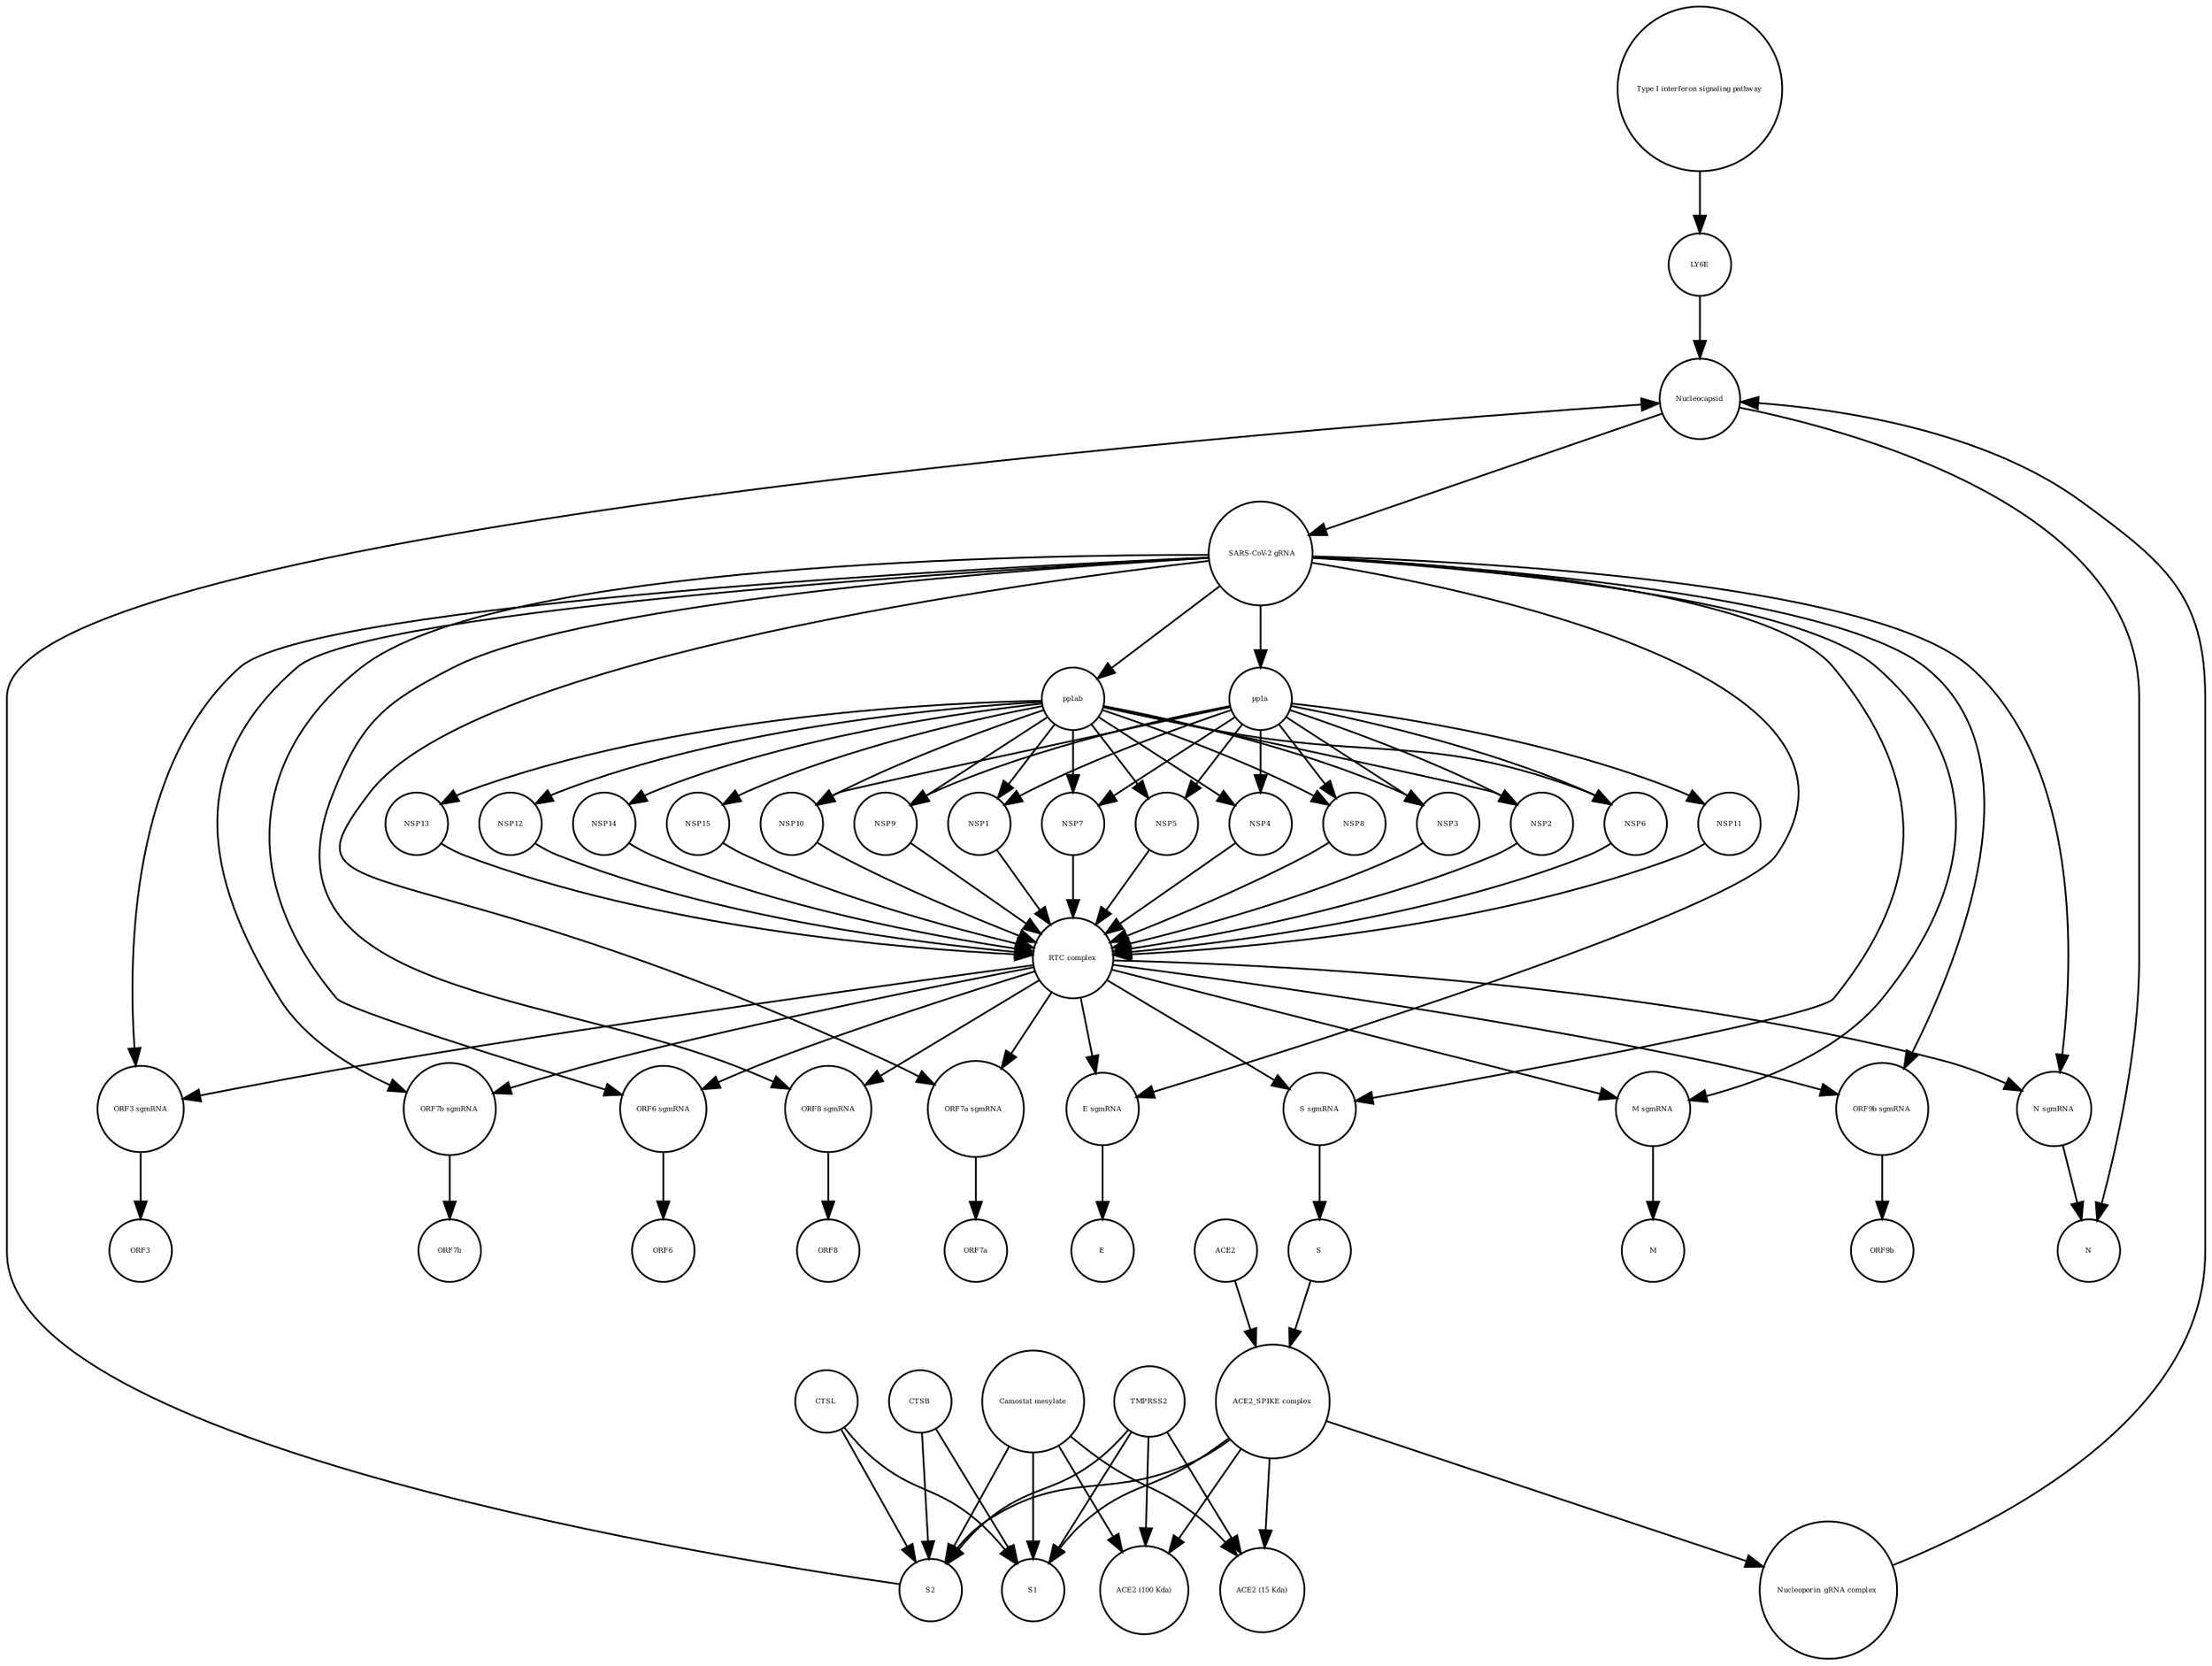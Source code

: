 strict digraph  {
"Type I interferon signaling pathway" [annotation="", bipartite=0, cls=phenotype, fontsize=4, label="Type I interferon signaling pathway", shape=circle];
LY6E [annotation="", bipartite=0, cls=macromolecule, fontsize=4, label=LY6E, shape=circle];
pp1ab [annotation="", bipartite=0, cls=macromolecule, fontsize=4, label=pp1ab, shape=circle];
NSP13 [annotation="", bipartite=0, cls=macromolecule, fontsize=4, label=NSP13, shape=circle];
CTSB [annotation="", bipartite=0, cls=macromolecule, fontsize=4, label=CTSB, shape=circle];
TMPRSS2 [annotation="", bipartite=0, cls=macromolecule, fontsize=4, label=TMPRSS2, shape=circle];
NSP8 [annotation="", bipartite=0, cls=macromolecule, fontsize=4, label=NSP8, shape=circle];
M [annotation="", bipartite=0, cls=macromolecule, fontsize=4, label=M, shape=circle];
NSP3 [annotation="", bipartite=0, cls=macromolecule, fontsize=4, label=NSP3, shape=circle];
NSP2 [annotation="", bipartite=0, cls=macromolecule, fontsize=4, label=NSP2, shape=circle];
NSP12 [annotation="", bipartite=0, cls=macromolecule, fontsize=4, label=NSP12, shape=circle];
ORF9b [annotation="", bipartite=0, cls=macromolecule, fontsize=4, label=ORF9b, shape=circle];
ORF8 [annotation="", bipartite=0, cls=macromolecule, fontsize=4, label=ORF8, shape=circle];
CTSL [annotation="", bipartite=0, cls=macromolecule, fontsize=4, label=CTSL, shape=circle];
N [annotation="", bipartite=0, cls=macromolecule, fontsize=4, label=N, shape=circle];
"Camostat mesylate" [annotation="urn_miriam_pubchem.compound_2536", bipartite=0, cls="simple chemical", fontsize=4, label="Camostat mesylate", shape=circle];
E [annotation="", bipartite=0, cls=macromolecule, fontsize=4, label=E, shape=circle];
"ORF6 sgmRNA" [annotation="", bipartite=0, cls="nucleic acid feature", fontsize=4, label="ORF6 sgmRNA", shape=circle];
"ORF8 sgmRNA" [annotation="", bipartite=0, cls="nucleic acid feature", fontsize=4, label="ORF8 sgmRNA", shape=circle];
" SARS-CoV-2 gRNA" [annotation="", bipartite=0, cls="nucleic acid feature", fontsize=4, label=" SARS-CoV-2 gRNA", shape=circle];
"ORF7a sgmRNA_" [annotation="", bipartite=0, cls="nucleic acid feature", fontsize=4, label="ORF7a sgmRNA_", shape=circle];
"N sgmRNA" [annotation="", bipartite=0, cls="nucleic acid feature", fontsize=4, label="N sgmRNA", shape=circle];
ORF3 [annotation="", bipartite=0, cls=macromolecule, fontsize=4, label=ORF3, shape=circle];
S [annotation="", bipartite=0, cls=macromolecule, fontsize=4, label=S, shape=circle];
"RTC complex" [annotation="", bipartite=0, cls=complex, fontsize=4, label="RTC complex", shape=circle];
NSP6 [annotation="", bipartite=0, cls=macromolecule, fontsize=4, label=NSP6, shape=circle];
pp1a [annotation="", bipartite=0, cls=macromolecule, fontsize=4, label=pp1a, shape=circle];
NSP10 [annotation="", bipartite=0, cls=macromolecule, fontsize=4, label=NSP10, shape=circle];
NSP9 [annotation="", bipartite=0, cls=macromolecule, fontsize=4, label=NSP9, shape=circle];
ORF6 [annotation="", bipartite=0, cls=macromolecule, fontsize=4, label=ORF6, shape=circle];
S2 [annotation="", bipartite=0, cls=macromolecule, fontsize=4, label=S2, shape=circle];
NSP1 [annotation="", bipartite=0, cls=macromolecule, fontsize=4, label=NSP1, shape=circle];
NSP7 [annotation="", bipartite=0, cls=macromolecule, fontsize=4, label=NSP7, shape=circle];
"ACE2_SPIKE complex" [annotation="", bipartite=0, cls=complex, fontsize=4, label="ACE2_SPIKE complex", shape=circle];
"E sgmRNA" [annotation="", bipartite=0, cls="nucleic acid feature", fontsize=4, label="E sgmRNA", shape=circle];
S1 [annotation="", bipartite=0, cls=macromolecule, fontsize=4, label=S1, shape=circle];
ACE2 [annotation="", bipartite=0, cls=macromolecule, fontsize=4, label=ACE2, shape=circle];
"ACE2 (15 Kda)" [annotation="", bipartite=0, cls=macromolecule, fontsize=4, label="ACE2 (15 Kda)", shape=circle];
"M sgmRNA" [annotation="", bipartite=0, cls="nucleic acid feature", fontsize=4, label="M sgmRNA", shape=circle];
"ORF9b sgmRNA" [annotation="", bipartite=0, cls="nucleic acid feature", fontsize=4, label="ORF9b sgmRNA", shape=circle];
ORF7a [annotation="", bipartite=0, cls=macromolecule, fontsize=4, label=ORF7a, shape=circle];
"Nucleoporin_gRNA complex " [annotation="", bipartite=0, cls=complex, fontsize=4, label="Nucleoporin_gRNA complex ", shape=circle];
Nucleocapsid [annotation="", bipartite=0, cls=complex, fontsize=4, label=Nucleocapsid, shape=circle];
NSP14 [annotation="", bipartite=0, cls=macromolecule, fontsize=4, label=NSP14, shape=circle];
NSP5 [annotation="", bipartite=0, cls=macromolecule, fontsize=4, label=NSP5, shape=circle];
"ORF3 sgmRNA" [annotation="", bipartite=0, cls="nucleic acid feature", fontsize=4, label="ORF3 sgmRNA", shape=circle];
"S sgmRNA" [annotation="", bipartite=0, cls="nucleic acid feature", fontsize=4, label="S sgmRNA", shape=circle];
NSP4 [annotation="", bipartite=0, cls=macromolecule, fontsize=4, label=NSP4, shape=circle];
"ORF7b sgmRNA" [annotation="", bipartite=0, cls="nucleic acid feature", fontsize=4, label="ORF7b sgmRNA", shape=circle];
ORF7b [annotation="", bipartite=0, cls=macromolecule, fontsize=4, label=ORF7b, shape=circle];
NSP11 [annotation="", bipartite=0, cls=macromolecule, fontsize=4, label=NSP11, shape=circle];
NSP15 [annotation="", bipartite=0, cls=macromolecule, fontsize=4, label=NSP15, shape=circle];
"ACE2 (100 Kda)" [annotation="", bipartite=0, cls=macromolecule, fontsize=4, label="ACE2 (100 Kda)", shape=circle];
"Type I interferon signaling pathway" -> LY6E  [annotation="", interaction_type=stimulation];
LY6E -> Nucleocapsid  [annotation="urn_miriam_doi_10.1101%2F2020.03.05.979260|urn_miriam_doi_10.1101%2F2020.04.02.021469", interaction_type=inhibition];
pp1ab -> NSP14  [annotation=urn_miriam_pubmed_31226023, interaction_type=catalysis];
pp1ab -> NSP12  [annotation=urn_miriam_pubmed_31226023, interaction_type=catalysis];
pp1ab -> NSP5  [annotation=urn_miriam_pubmed_31226023, interaction_type=catalysis];
pp1ab -> NSP6  [annotation=urn_miriam_pubmed_31226023, interaction_type=catalysis];
pp1ab -> NSP9  [annotation=urn_miriam_pubmed_31226023, interaction_type=catalysis];
pp1ab -> NSP7  [annotation=urn_miriam_pubmed_31226023, interaction_type=catalysis];
pp1ab -> NSP13  [annotation=urn_miriam_pubmed_31226023, interaction_type=catalysis];
pp1ab -> NSP1  [annotation=urn_miriam_pubmed_31226023, interaction_type=catalysis];
pp1ab -> NSP8  [annotation=urn_miriam_pubmed_31226023, interaction_type=catalysis];
pp1ab -> NSP4  [annotation=urn_miriam_pubmed_31226023, interaction_type=catalysis];
pp1ab -> NSP3  [annotation=urn_miriam_pubmed_31226023, interaction_type=catalysis];
pp1ab -> NSP2  [annotation=urn_miriam_pubmed_31226023, interaction_type=catalysis];
pp1ab -> NSP15  [annotation=urn_miriam_pubmed_31226023, interaction_type=catalysis];
pp1ab -> NSP10  [annotation=urn_miriam_pubmed_31226023, interaction_type=catalysis];
NSP13 -> "RTC complex"  [annotation="", interaction_type=production];
CTSB -> S1  [annotation=urn_miriam_pubmed_32142651, interaction_type=catalysis];
CTSB -> S2  [annotation=urn_miriam_pubmed_32142651, interaction_type=catalysis];
TMPRSS2 -> S1  [annotation="urn_miriam_pubmed_32142651|urn_miriam_pubmed_32094589|urn_miriam_pubmed_24227843", interaction_type=catalysis];
TMPRSS2 -> "ACE2 (100 Kda)"  [annotation="urn_miriam_pubmed_32142651|urn_miriam_pubmed_32094589|urn_miriam_pubmed_24227843", interaction_type=catalysis];
TMPRSS2 -> "ACE2 (15 Kda)"  [annotation="urn_miriam_pubmed_32142651|urn_miriam_pubmed_32094589|urn_miriam_pubmed_24227843", interaction_type=catalysis];
TMPRSS2 -> S2  [annotation="urn_miriam_pubmed_32142651|urn_miriam_pubmed_32094589|urn_miriam_pubmed_24227843", interaction_type=catalysis];
NSP8 -> "RTC complex"  [annotation="", interaction_type=production];
NSP3 -> "RTC complex"  [annotation="", interaction_type=production];
NSP2 -> "RTC complex"  [annotation="", interaction_type=production];
NSP12 -> "RTC complex"  [annotation="", interaction_type=production];
CTSL -> S1  [annotation=urn_miriam_pubmed_32142651, interaction_type=catalysis];
CTSL -> S2  [annotation=urn_miriam_pubmed_32142651, interaction_type=catalysis];
"Camostat mesylate" -> S1  [annotation="urn_miriam_pubmed_32142651|urn_miriam_pubmed_32094589|urn_miriam_pubmed_24227843", interaction_type=inhibition];
"Camostat mesylate" -> "ACE2 (100 Kda)"  [annotation="urn_miriam_pubmed_32142651|urn_miriam_pubmed_32094589|urn_miriam_pubmed_24227843", interaction_type=inhibition];
"Camostat mesylate" -> "ACE2 (15 Kda)"  [annotation="urn_miriam_pubmed_32142651|urn_miriam_pubmed_32094589|urn_miriam_pubmed_24227843", interaction_type=inhibition];
"Camostat mesylate" -> S2  [annotation="urn_miriam_pubmed_32142651|urn_miriam_pubmed_32094589|urn_miriam_pubmed_24227843", interaction_type=inhibition];
"ORF6 sgmRNA" -> ORF6  [annotation="", interaction_type=production];
"ORF8 sgmRNA" -> ORF8  [annotation="", interaction_type=production];
" SARS-CoV-2 gRNA" -> pp1a  [annotation="", interaction_type=production];
" SARS-CoV-2 gRNA" -> pp1ab  [annotation="", interaction_type=production];
" SARS-CoV-2 gRNA" -> "ORF3 sgmRNA"  [annotation="", interaction_type=production];
" SARS-CoV-2 gRNA" -> "S sgmRNA"  [annotation="", interaction_type=production];
" SARS-CoV-2 gRNA" -> "ORF7b sgmRNA"  [annotation="", interaction_type=production];
" SARS-CoV-2 gRNA" -> "E sgmRNA"  [annotation="", interaction_type=production];
" SARS-CoV-2 gRNA" -> "ORF6 sgmRNA"  [annotation="", interaction_type=production];
" SARS-CoV-2 gRNA" -> "ORF8 sgmRNA"  [annotation="", interaction_type=production];
" SARS-CoV-2 gRNA" -> "ORF7a sgmRNA_"  [annotation="", interaction_type=production];
" SARS-CoV-2 gRNA" -> "N sgmRNA"  [annotation="", interaction_type=production];
" SARS-CoV-2 gRNA" -> "M sgmRNA"  [annotation="", interaction_type=production];
" SARS-CoV-2 gRNA" -> "ORF9b sgmRNA"  [annotation="", interaction_type=production];
"ORF7a sgmRNA_" -> ORF7a  [annotation="", interaction_type=production];
"N sgmRNA" -> N  [annotation="", interaction_type=production];
S -> "ACE2_SPIKE complex"  [annotation="", interaction_type=production];
"RTC complex" -> "ORF3 sgmRNA"  [annotation=urn_miriam_pubmed_31226023, interaction_type="necessary stimulation"];
"RTC complex" -> "S sgmRNA"  [annotation=urn_miriam_pubmed_31226023, interaction_type="necessary stimulation"];
"RTC complex" -> "ORF7b sgmRNA"  [annotation=urn_miriam_pubmed_31226023, interaction_type="necessary stimulation"];
"RTC complex" -> "E sgmRNA"  [annotation=urn_miriam_pubmed_31226023, interaction_type="necessary stimulation"];
"RTC complex" -> "ORF6 sgmRNA"  [annotation=urn_miriam_pubmed_31226023, interaction_type="necessary stimulation"];
"RTC complex" -> "ORF8 sgmRNA"  [annotation=urn_miriam_pubmed_31226023, interaction_type="necessary stimulation"];
"RTC complex" -> "ORF7a sgmRNA_"  [annotation=urn_miriam_pubmed_31226023, interaction_type="necessary stimulation"];
"RTC complex" -> "N sgmRNA"  [annotation=urn_miriam_pubmed_31226023, interaction_type="necessary stimulation"];
"RTC complex" -> "M sgmRNA"  [annotation=urn_miriam_pubmed_31226023, interaction_type="necessary stimulation"];
"RTC complex" -> "ORF9b sgmRNA"  [annotation=urn_miriam_pubmed_31226023, interaction_type="necessary stimulation"];
NSP6 -> "RTC complex"  [annotation="", interaction_type=production];
pp1a -> NSP9  [annotation=urn_miriam_pubmed_31226023, interaction_type=catalysis];
pp1a -> NSP5  [annotation=urn_miriam_pubmed_31226023, interaction_type=catalysis];
pp1a -> NSP7  [annotation=urn_miriam_pubmed_31226023, interaction_type=catalysis];
pp1a -> NSP1  [annotation=urn_miriam_pubmed_31226023, interaction_type=catalysis];
pp1a -> NSP8  [annotation=urn_miriam_pubmed_31226023, interaction_type=catalysis];
pp1a -> NSP4  [annotation=urn_miriam_pubmed_31226023, interaction_type=catalysis];
pp1a -> NSP3  [annotation=urn_miriam_pubmed_31226023, interaction_type=catalysis];
pp1a -> NSP11  [annotation=urn_miriam_pubmed_31226023, interaction_type=catalysis];
pp1a -> NSP2  [annotation=urn_miriam_pubmed_31226023, interaction_type=catalysis];
pp1a -> NSP6  [annotation=urn_miriam_pubmed_31226023, interaction_type=catalysis];
pp1a -> NSP10  [annotation=urn_miriam_pubmed_31226023, interaction_type=catalysis];
NSP10 -> "RTC complex"  [annotation="", interaction_type=production];
NSP9 -> "RTC complex"  [annotation="", interaction_type=production];
S2 -> Nucleocapsid  [annotation="", interaction_type=stimulation];
NSP1 -> "RTC complex"  [annotation="", interaction_type=production];
NSP7 -> "RTC complex"  [annotation="", interaction_type=production];
"ACE2_SPIKE complex" -> S1  [annotation="", interaction_type=production];
"ACE2_SPIKE complex" -> S2  [annotation="", interaction_type=production];
"ACE2_SPIKE complex" -> "ACE2 (15 Kda)"  [annotation="", interaction_type=production];
"ACE2_SPIKE complex" -> "ACE2 (100 Kda)"  [annotation="", interaction_type=production];
"ACE2_SPIKE complex" -> "Nucleoporin_gRNA complex "  [annotation="urn_miriam_pubmed_32142651|urn_miriam_pubmed_32094589", interaction_type=stimulation];
"E sgmRNA" -> E  [annotation="", interaction_type=production];
ACE2 -> "ACE2_SPIKE complex"  [annotation="", interaction_type=production];
"M sgmRNA" -> M  [annotation="", interaction_type=production];
"ORF9b sgmRNA" -> ORF9b  [annotation="", interaction_type=production];
"Nucleoporin_gRNA complex " -> Nucleocapsid  [annotation="", interaction_type=production];
Nucleocapsid -> N  [annotation="", interaction_type=production];
Nucleocapsid -> " SARS-CoV-2 gRNA"  [annotation="", interaction_type=production];
NSP14 -> "RTC complex"  [annotation="", interaction_type=production];
NSP5 -> "RTC complex"  [annotation="", interaction_type=production];
"ORF3 sgmRNA" -> ORF3  [annotation="", interaction_type=production];
"S sgmRNA" -> S  [annotation="", interaction_type=production];
NSP4 -> "RTC complex"  [annotation="", interaction_type=production];
"ORF7b sgmRNA" -> ORF7b  [annotation="", interaction_type=production];
NSP11 -> "RTC complex"  [annotation="", interaction_type=production];
NSP15 -> "RTC complex"  [annotation="", interaction_type=production];
}
